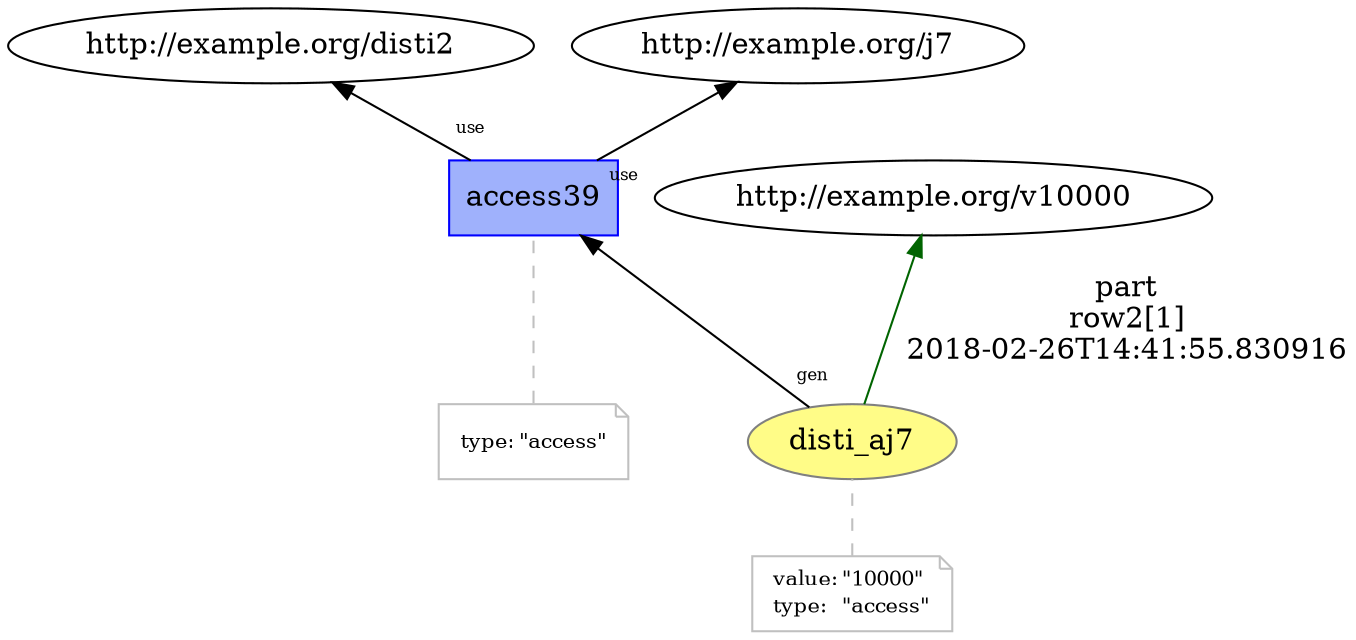 digraph "PROV" { size="16,12"; rankdir="BT";
"http://example.org/disti_aj7" [fillcolor="#FFFC87",color="#808080",style="filled",label="disti_aj7",URL="http://example.org/disti_aj7"]
"-attrs0" [color="gray",shape="note",fontsize="10",fontcolor="black",label=<<TABLE cellpadding="0" border="0">
	<TR>
	    <TD align="left">value:</TD>
	    <TD align="left">&quot;10000&quot;</TD>
	</TR>
	<TR>
	    <TD align="left">type:</TD>
	    <TD align="left">&quot;access&quot;</TD>
	</TR>
</TABLE>>]
"-attrs0" -> "http://example.org/disti_aj7" [color="gray",style="dashed",arrowhead="none"]
"http://example.org/disti_aj7" -> "http://example.org/v10000" [labelfontsize="8",labeldistance="1.5",color="darkgreen",labelangle="60.0",rotation="20",label="part
row2[1]
2018-02-26T14:41:55.830916"]
"http://example.org/access39" [fillcolor="#9FB1FC",color="#0000FF",shape="polygon",sides="4",style="filled",label="access39",URL="http://example.org/access39"]
"-attrs1" [color="gray",shape="note",fontsize="10",fontcolor="black",label=<<TABLE cellpadding="0" border="0">
	<TR>
	    <TD align="left">type:</TD>
	    <TD align="left">&quot;access&quot;</TD>
	</TR>
</TABLE>>]
"-attrs1" -> "http://example.org/access39" [color="gray",style="dashed",arrowhead="none"]
"http://example.org/access39" -> "http://example.org/disti2" [labelfontsize="8",labeldistance="1.5",labelangle="60.0",rotation="20",taillabel="use"]
"http://example.org/access39" -> "http://example.org/j7" [labelfontsize="8",labeldistance="1.5",labelangle="60.0",rotation="20",taillabel="use"]
"http://example.org/disti_aj7" -> "http://example.org/access39" [labelfontsize="8",labeldistance="1.5",labelangle="60.0",rotation="20",taillabel="gen"]
}